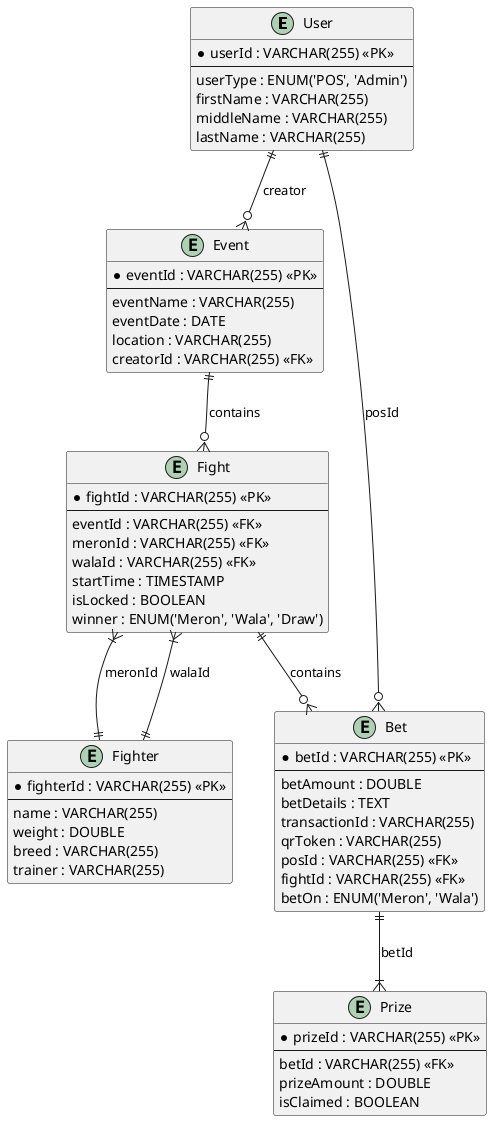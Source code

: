 @startuml

entity User {
  * userId : VARCHAR(255) <<PK>>
  --
  userType : ENUM('POS', 'Admin')
  firstName : VARCHAR(255)
  middleName : VARCHAR(255)
  lastName : VARCHAR(255)
}

entity Event {
  * eventId : VARCHAR(255) <<PK>>
  --
  eventName : VARCHAR(255)
  eventDate : DATE
  location : VARCHAR(255)
  creatorId : VARCHAR(255) <<FK>>
}

entity Fighter {
  * fighterId : VARCHAR(255) <<PK>>
  --
  name : VARCHAR(255)
  weight : DOUBLE
  breed : VARCHAR(255)
  trainer : VARCHAR(255)
}

entity Fight {
  * fightId : VARCHAR(255) <<PK>>
  --
  eventId : VARCHAR(255) <<FK>>
  meronId : VARCHAR(255) <<FK>>
  walaId : VARCHAR(255) <<FK>>
  startTime : TIMESTAMP
  isLocked : BOOLEAN
  winner : ENUM('Meron', 'Wala', 'Draw')
}

entity Bet {
  * betId : VARCHAR(255) <<PK>>
  --
  betAmount : DOUBLE
  betDetails : TEXT
  transactionId : VARCHAR(255)
  qrToken : VARCHAR(255)
  posId : VARCHAR(255) <<FK>>
  fightId : VARCHAR(255) <<FK>>
  betOn : ENUM('Meron', 'Wala')
}

entity Prize {
  * prizeId : VARCHAR(255) <<PK>>
  --
  betId : VARCHAR(255) <<FK>>
  prizeAmount : DOUBLE
  isClaimed : BOOLEAN
}

User ||--o{ Event : creator
Event ||--o{ Fight : contains
Fight ||--o{ Bet : contains
Fight }|--|| Fighter : meronId
Fight }|--|| Fighter : walaId
Bet ||--|{ Prize : betId
User ||--o{ Bet : posId

@enduml

' VIEW IN https://www.planttext.com/
